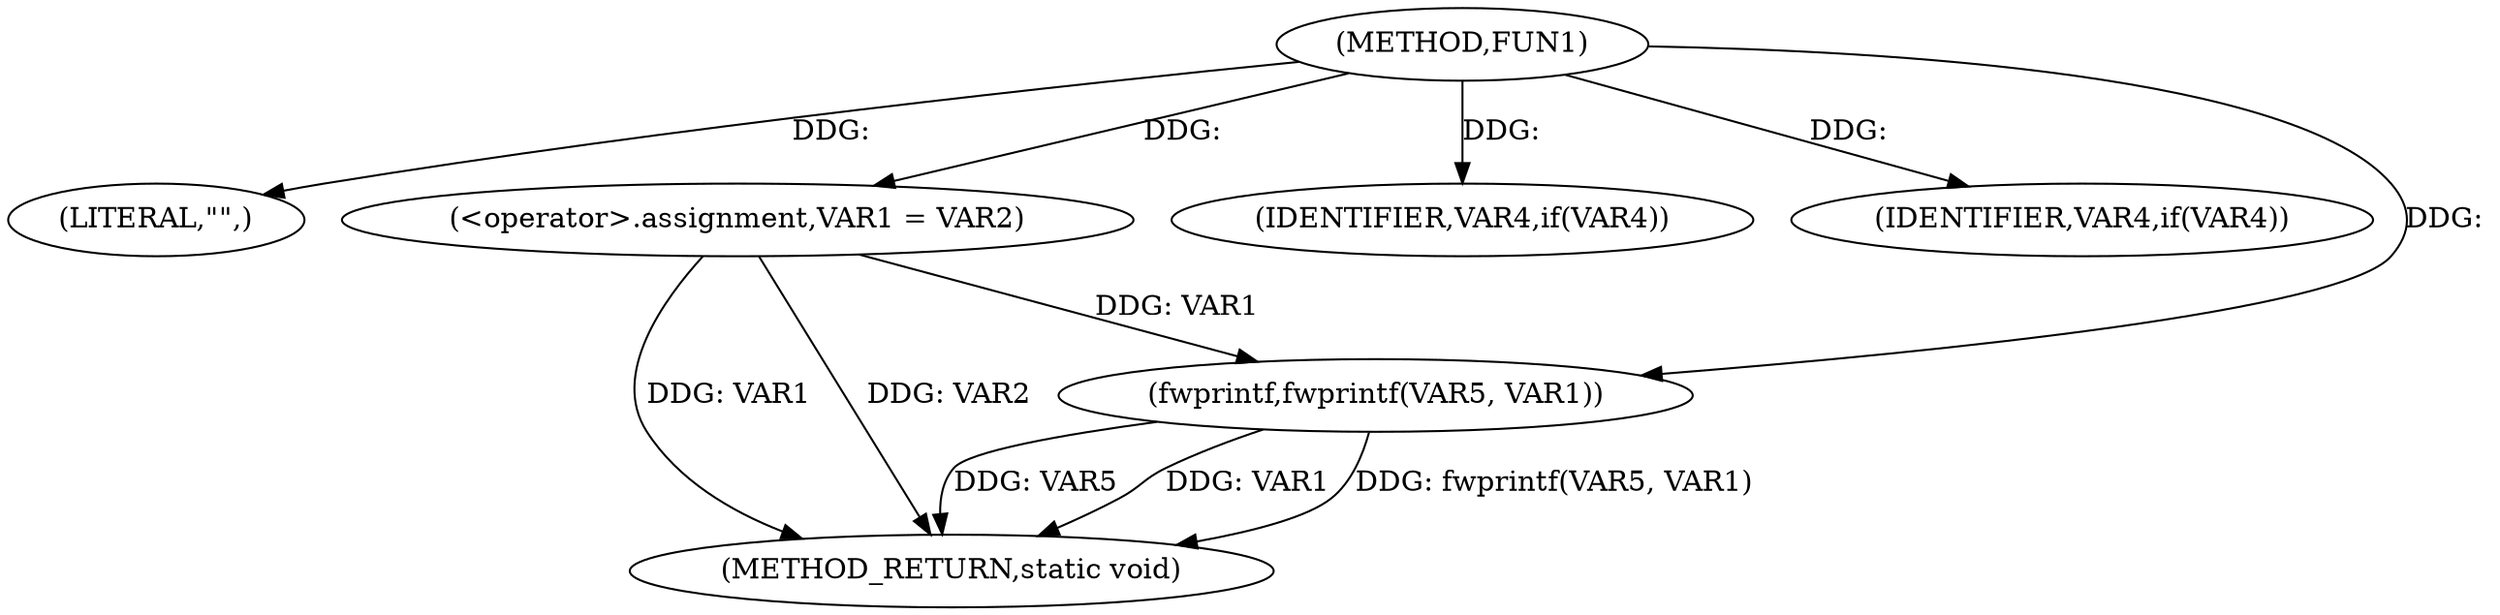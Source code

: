 digraph FUN1 {  
"1000100" [label = "(METHOD,FUN1)" ]
"1000116" [label = "(METHOD_RETURN,static void)" ]
"1000103" [label = "(LITERAL,\"\",)" ]
"1000104" [label = "(<operator>.assignment,VAR1 = VAR2)" ]
"1000108" [label = "(IDENTIFIER,VAR4,if(VAR4))" ]
"1000111" [label = "(IDENTIFIER,VAR4,if(VAR4))" ]
"1000113" [label = "(fwprintf,fwprintf(VAR5, VAR1))" ]
  "1000104" -> "1000116"  [ label = "DDG: VAR1"] 
  "1000113" -> "1000116"  [ label = "DDG: VAR5"] 
  "1000113" -> "1000116"  [ label = "DDG: VAR1"] 
  "1000113" -> "1000116"  [ label = "DDG: fwprintf(VAR5, VAR1)"] 
  "1000104" -> "1000116"  [ label = "DDG: VAR2"] 
  "1000100" -> "1000103"  [ label = "DDG: "] 
  "1000100" -> "1000104"  [ label = "DDG: "] 
  "1000100" -> "1000108"  [ label = "DDG: "] 
  "1000100" -> "1000111"  [ label = "DDG: "] 
  "1000100" -> "1000113"  [ label = "DDG: "] 
  "1000104" -> "1000113"  [ label = "DDG: VAR1"] 
}
